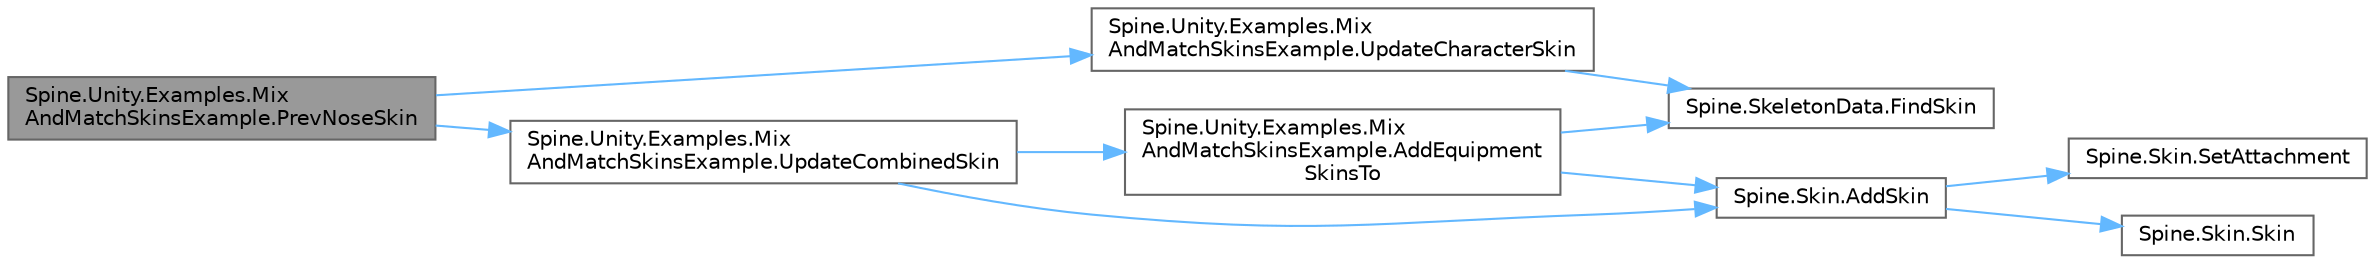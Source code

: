 digraph "Spine.Unity.Examples.MixAndMatchSkinsExample.PrevNoseSkin"
{
 // LATEX_PDF_SIZE
  bgcolor="transparent";
  edge [fontname=Helvetica,fontsize=10,labelfontname=Helvetica,labelfontsize=10];
  node [fontname=Helvetica,fontsize=10,shape=box,height=0.2,width=0.4];
  rankdir="LR";
  Node1 [id="Node000001",label="Spine.Unity.Examples.Mix\lAndMatchSkinsExample.PrevNoseSkin",height=0.2,width=0.4,color="gray40", fillcolor="grey60", style="filled", fontcolor="black",tooltip=" "];
  Node1 -> Node2 [id="edge1_Node000001_Node000002",color="steelblue1",style="solid",tooltip=" "];
  Node2 [id="Node000002",label="Spine.Unity.Examples.Mix\lAndMatchSkinsExample.UpdateCharacterSkin",height=0.2,width=0.4,color="grey40", fillcolor="white", style="filled",URL="$class_spine_1_1_unity_1_1_examples_1_1_mix_and_match_skins_example.html#a0ceac9a63714ca86b10a8df8cc992173",tooltip=" "];
  Node2 -> Node3 [id="edge2_Node000002_Node000003",color="steelblue1",style="solid",tooltip=" "];
  Node3 [id="Node000003",label="Spine.SkeletonData.FindSkin",height=0.2,width=0.4,color="grey40", fillcolor="white", style="filled",URL="$class_spine_1_1_skeleton_data.html#a6f87af52a59ff01da994c5ae68397369",tooltip="May be null."];
  Node1 -> Node4 [id="edge3_Node000001_Node000004",color="steelblue1",style="solid",tooltip=" "];
  Node4 [id="Node000004",label="Spine.Unity.Examples.Mix\lAndMatchSkinsExample.UpdateCombinedSkin",height=0.2,width=0.4,color="grey40", fillcolor="white", style="filled",URL="$class_spine_1_1_unity_1_1_examples_1_1_mix_and_match_skins_example.html#a02459d4bb544883958d2da174114c8b5",tooltip=" "];
  Node4 -> Node5 [id="edge4_Node000004_Node000005",color="steelblue1",style="solid",tooltip=" "];
  Node5 [id="Node000005",label="Spine.Unity.Examples.Mix\lAndMatchSkinsExample.AddEquipment\lSkinsTo",height=0.2,width=0.4,color="grey40", fillcolor="white", style="filled",URL="$class_spine_1_1_unity_1_1_examples_1_1_mix_and_match_skins_example.html#aaccee90f548fc21d10931f4c4bc2b688",tooltip=" "];
  Node5 -> Node6 [id="edge5_Node000005_Node000006",color="steelblue1",style="solid",tooltip=" "];
  Node6 [id="Node000006",label="Spine.Skin.AddSkin",height=0.2,width=0.4,color="grey40", fillcolor="white", style="filled",URL="$class_spine_1_1_skin.html#afb9499439fa5bdbc6c9f5da7acde7f53",tooltip="Adds all attachments, bones, and constraints from the specified skin to this skin."];
  Node6 -> Node7 [id="edge6_Node000006_Node000007",color="steelblue1",style="solid",tooltip=" "];
  Node7 [id="Node000007",label="Spine.Skin.SetAttachment",height=0.2,width=0.4,color="grey40", fillcolor="white", style="filled",URL="$class_spine_1_1_skin.html#a30fb37acfde4cf09a62a2a2835848c5f",tooltip="Adds an attachment to the skin for the specified slot index and name. If the name already exists for ..."];
  Node6 -> Node8 [id="edge7_Node000006_Node000008",color="steelblue1",style="solid",tooltip=" "];
  Node8 [id="Node000008",label="Spine.Skin.Skin",height=0.2,width=0.4,color="grey40", fillcolor="white", style="filled",URL="$class_spine_1_1_skin.html#ab47f6bace21eabe3c1ca6ddb19169ae8",tooltip=" "];
  Node5 -> Node3 [id="edge8_Node000005_Node000003",color="steelblue1",style="solid",tooltip=" "];
  Node4 -> Node6 [id="edge9_Node000004_Node000006",color="steelblue1",style="solid",tooltip=" "];
}
